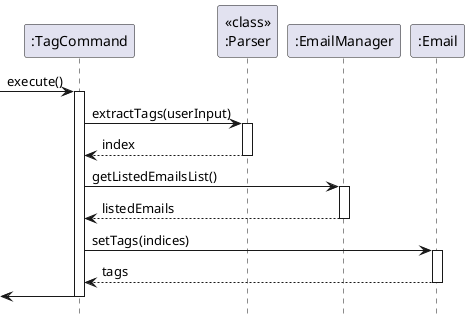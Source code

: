 @startuml
'https://plantuml.com/sequence-diagram

participant ":TagCommand" as TagCommand
participant "<<class>>\n:Parser" as Parser
participant ":EmailManager" as EmailManager
participant ":Email" as Email
hide footbox

[-> TagCommand: execute()
activate TagCommand

TagCommand -> Parser: extractTags(userInput)
activate Parser
Parser --> TagCommand: index
deactivate Parser

TagCommand -> EmailManager: getListedEmailsList()
activate EmailManager
EmailManager --> TagCommand: listedEmails
deactivate EmailManager

TagCommand -> Email: setTags(indices)
activate Email
Email --> TagCommand: tags
deactivate Email

[<- TagCommand
deactivate TagCommand

@enduml